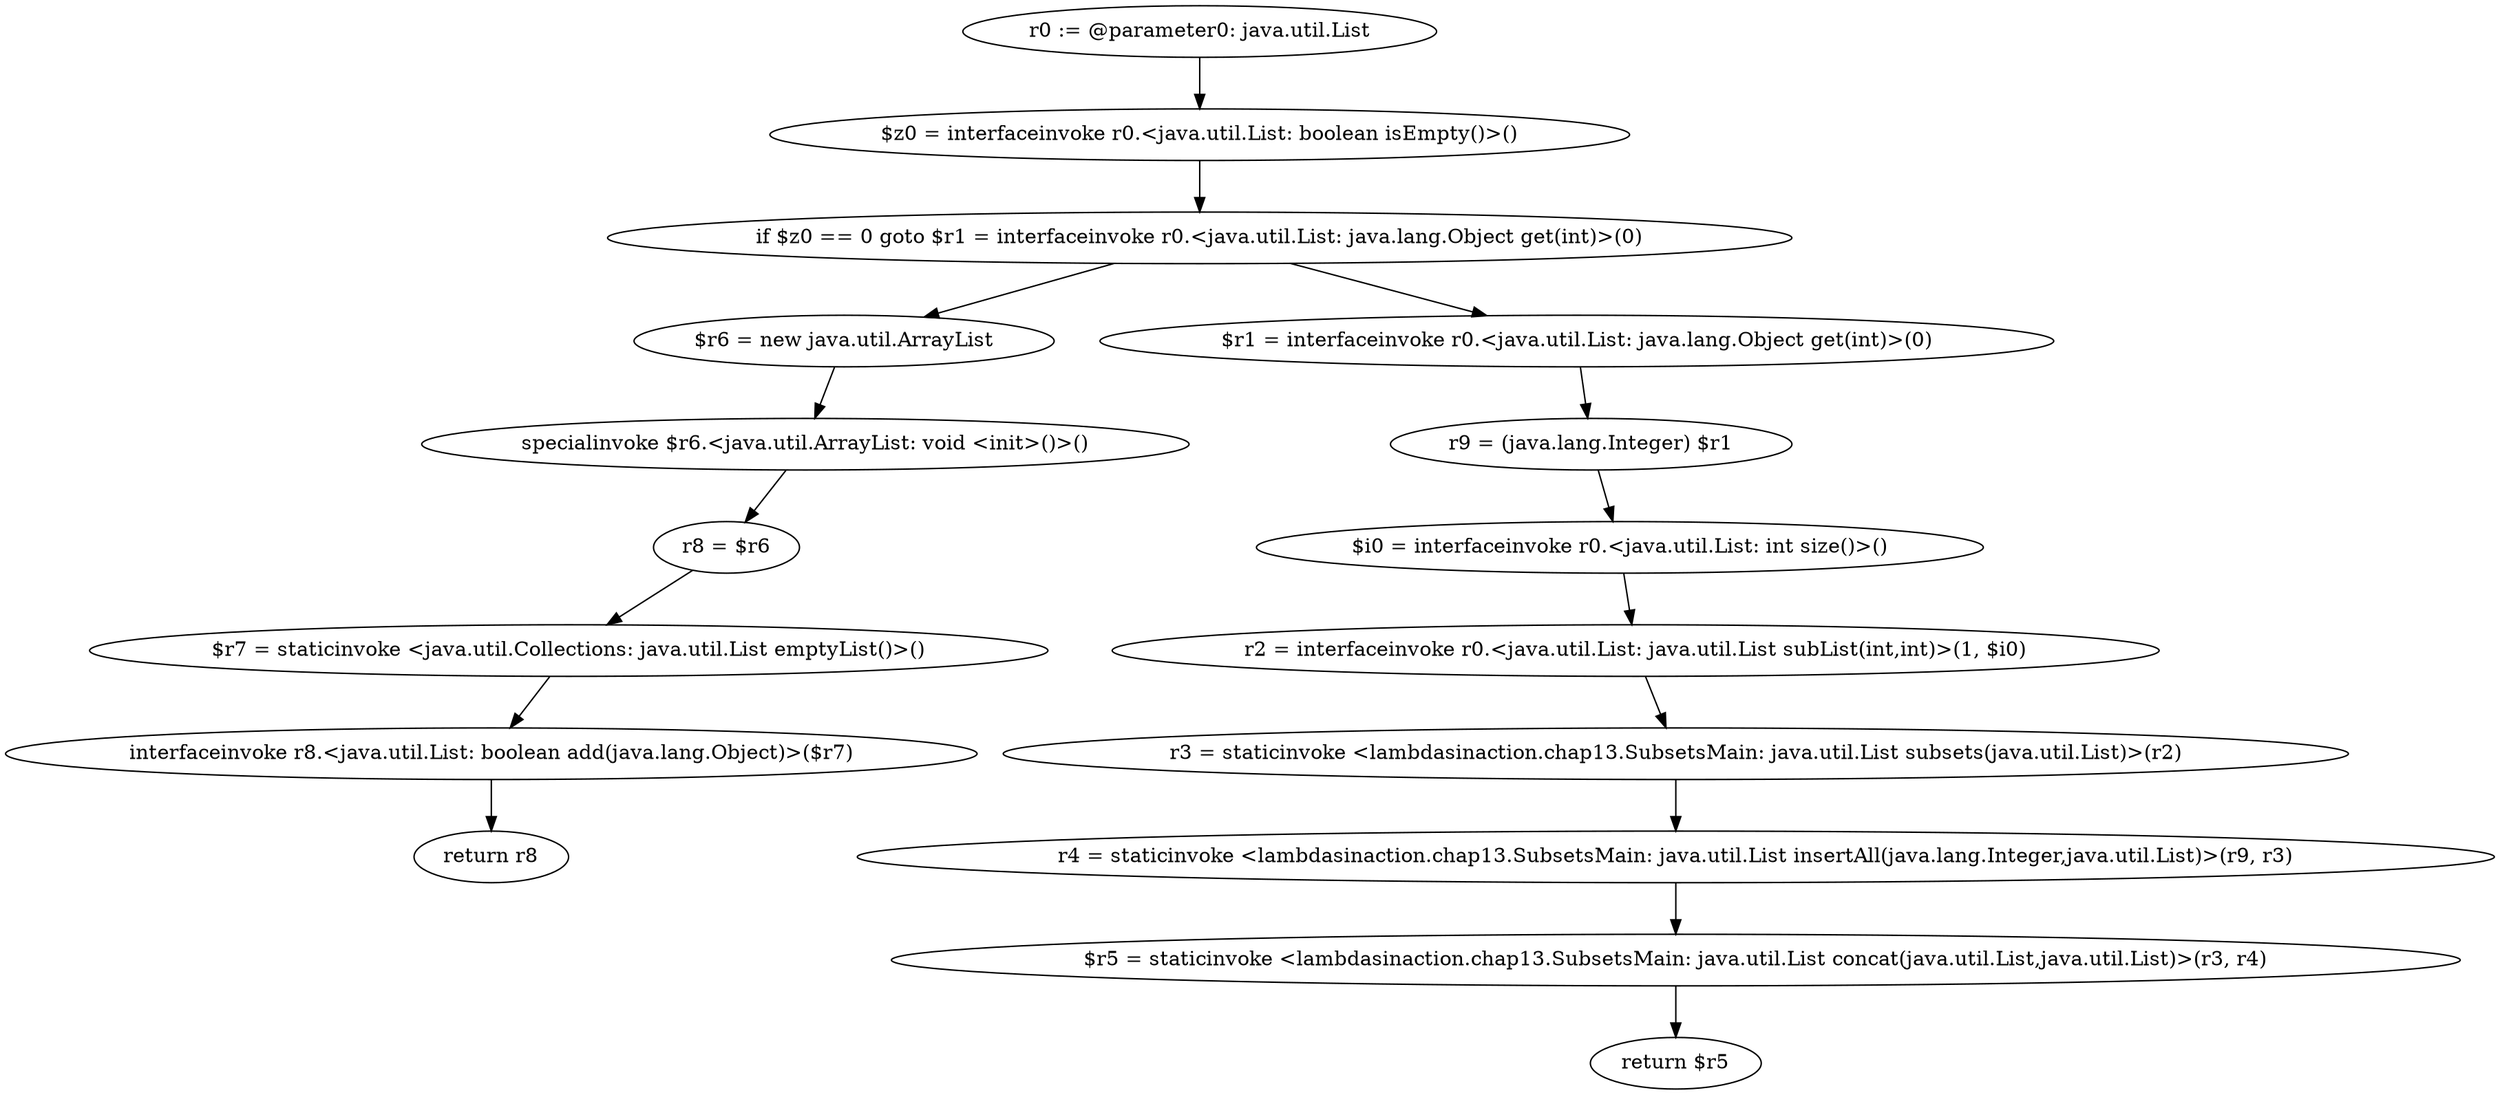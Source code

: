 digraph "unitGraph" {
    "r0 := @parameter0: java.util.List"
    "$z0 = interfaceinvoke r0.<java.util.List: boolean isEmpty()>()"
    "if $z0 == 0 goto $r1 = interfaceinvoke r0.<java.util.List: java.lang.Object get(int)>(0)"
    "$r6 = new java.util.ArrayList"
    "specialinvoke $r6.<java.util.ArrayList: void <init>()>()"
    "r8 = $r6"
    "$r7 = staticinvoke <java.util.Collections: java.util.List emptyList()>()"
    "interfaceinvoke r8.<java.util.List: boolean add(java.lang.Object)>($r7)"
    "return r8"
    "$r1 = interfaceinvoke r0.<java.util.List: java.lang.Object get(int)>(0)"
    "r9 = (java.lang.Integer) $r1"
    "$i0 = interfaceinvoke r0.<java.util.List: int size()>()"
    "r2 = interfaceinvoke r0.<java.util.List: java.util.List subList(int,int)>(1, $i0)"
    "r3 = staticinvoke <lambdasinaction.chap13.SubsetsMain: java.util.List subsets(java.util.List)>(r2)"
    "r4 = staticinvoke <lambdasinaction.chap13.SubsetsMain: java.util.List insertAll(java.lang.Integer,java.util.List)>(r9, r3)"
    "$r5 = staticinvoke <lambdasinaction.chap13.SubsetsMain: java.util.List concat(java.util.List,java.util.List)>(r3, r4)"
    "return $r5"
    "r0 := @parameter0: java.util.List"->"$z0 = interfaceinvoke r0.<java.util.List: boolean isEmpty()>()";
    "$z0 = interfaceinvoke r0.<java.util.List: boolean isEmpty()>()"->"if $z0 == 0 goto $r1 = interfaceinvoke r0.<java.util.List: java.lang.Object get(int)>(0)";
    "if $z0 == 0 goto $r1 = interfaceinvoke r0.<java.util.List: java.lang.Object get(int)>(0)"->"$r6 = new java.util.ArrayList";
    "if $z0 == 0 goto $r1 = interfaceinvoke r0.<java.util.List: java.lang.Object get(int)>(0)"->"$r1 = interfaceinvoke r0.<java.util.List: java.lang.Object get(int)>(0)";
    "$r6 = new java.util.ArrayList"->"specialinvoke $r6.<java.util.ArrayList: void <init>()>()";
    "specialinvoke $r6.<java.util.ArrayList: void <init>()>()"->"r8 = $r6";
    "r8 = $r6"->"$r7 = staticinvoke <java.util.Collections: java.util.List emptyList()>()";
    "$r7 = staticinvoke <java.util.Collections: java.util.List emptyList()>()"->"interfaceinvoke r8.<java.util.List: boolean add(java.lang.Object)>($r7)";
    "interfaceinvoke r8.<java.util.List: boolean add(java.lang.Object)>($r7)"->"return r8";
    "$r1 = interfaceinvoke r0.<java.util.List: java.lang.Object get(int)>(0)"->"r9 = (java.lang.Integer) $r1";
    "r9 = (java.lang.Integer) $r1"->"$i0 = interfaceinvoke r0.<java.util.List: int size()>()";
    "$i0 = interfaceinvoke r0.<java.util.List: int size()>()"->"r2 = interfaceinvoke r0.<java.util.List: java.util.List subList(int,int)>(1, $i0)";
    "r2 = interfaceinvoke r0.<java.util.List: java.util.List subList(int,int)>(1, $i0)"->"r3 = staticinvoke <lambdasinaction.chap13.SubsetsMain: java.util.List subsets(java.util.List)>(r2)";
    "r3 = staticinvoke <lambdasinaction.chap13.SubsetsMain: java.util.List subsets(java.util.List)>(r2)"->"r4 = staticinvoke <lambdasinaction.chap13.SubsetsMain: java.util.List insertAll(java.lang.Integer,java.util.List)>(r9, r3)";
    "r4 = staticinvoke <lambdasinaction.chap13.SubsetsMain: java.util.List insertAll(java.lang.Integer,java.util.List)>(r9, r3)"->"$r5 = staticinvoke <lambdasinaction.chap13.SubsetsMain: java.util.List concat(java.util.List,java.util.List)>(r3, r4)";
    "$r5 = staticinvoke <lambdasinaction.chap13.SubsetsMain: java.util.List concat(java.util.List,java.util.List)>(r3, r4)"->"return $r5";
}

